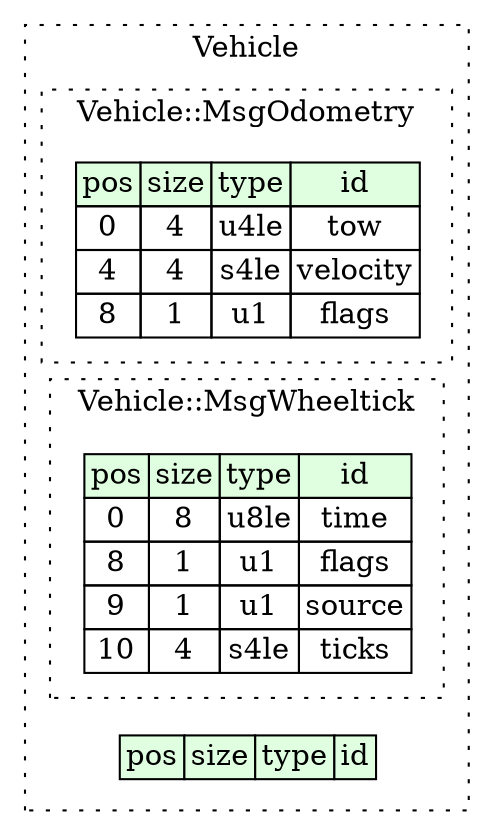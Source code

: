 digraph {
	rankdir=LR;
	node [shape=plaintext];
	subgraph cluster__vehicle {
		label="Vehicle";
		graph[style=dotted];

		vehicle__seq [label=<<TABLE BORDER="0" CELLBORDER="1" CELLSPACING="0">
			<TR><TD BGCOLOR="#E0FFE0">pos</TD><TD BGCOLOR="#E0FFE0">size</TD><TD BGCOLOR="#E0FFE0">type</TD><TD BGCOLOR="#E0FFE0">id</TD></TR>
		</TABLE>>];
		subgraph cluster__msg_odometry {
			label="Vehicle::MsgOdometry";
			graph[style=dotted];

			msg_odometry__seq [label=<<TABLE BORDER="0" CELLBORDER="1" CELLSPACING="0">
				<TR><TD BGCOLOR="#E0FFE0">pos</TD><TD BGCOLOR="#E0FFE0">size</TD><TD BGCOLOR="#E0FFE0">type</TD><TD BGCOLOR="#E0FFE0">id</TD></TR>
				<TR><TD PORT="tow_pos">0</TD><TD PORT="tow_size">4</TD><TD>u4le</TD><TD PORT="tow_type">tow</TD></TR>
				<TR><TD PORT="velocity_pos">4</TD><TD PORT="velocity_size">4</TD><TD>s4le</TD><TD PORT="velocity_type">velocity</TD></TR>
				<TR><TD PORT="flags_pos">8</TD><TD PORT="flags_size">1</TD><TD>u1</TD><TD PORT="flags_type">flags</TD></TR>
			</TABLE>>];
		}
		subgraph cluster__msg_wheeltick {
			label="Vehicle::MsgWheeltick";
			graph[style=dotted];

			msg_wheeltick__seq [label=<<TABLE BORDER="0" CELLBORDER="1" CELLSPACING="0">
				<TR><TD BGCOLOR="#E0FFE0">pos</TD><TD BGCOLOR="#E0FFE0">size</TD><TD BGCOLOR="#E0FFE0">type</TD><TD BGCOLOR="#E0FFE0">id</TD></TR>
				<TR><TD PORT="time_pos">0</TD><TD PORT="time_size">8</TD><TD>u8le</TD><TD PORT="time_type">time</TD></TR>
				<TR><TD PORT="flags_pos">8</TD><TD PORT="flags_size">1</TD><TD>u1</TD><TD PORT="flags_type">flags</TD></TR>
				<TR><TD PORT="source_pos">9</TD><TD PORT="source_size">1</TD><TD>u1</TD><TD PORT="source_type">source</TD></TR>
				<TR><TD PORT="ticks_pos">10</TD><TD PORT="ticks_size">4</TD><TD>s4le</TD><TD PORT="ticks_type">ticks</TD></TR>
			</TABLE>>];
		}
	}
}
